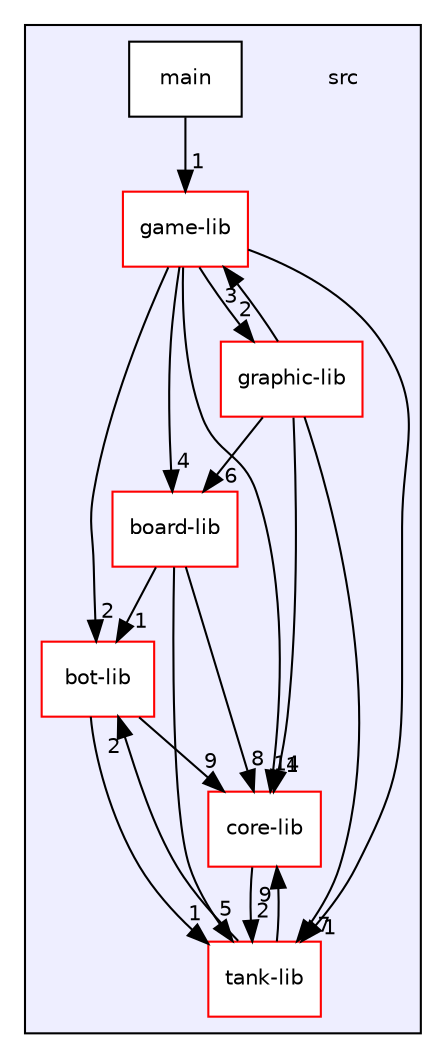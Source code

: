 digraph "/home/michal/proi/projekt2/22l-proi-projekt-jakomulski-budnik-owienko/src" {
  bgcolor=transparent;
  compound=true
  node [ fontsize="10", fontname="Helvetica"];
  edge [ labelfontsize="10", labelfontname="Helvetica"];
  subgraph clusterdir_68267d1309a1af8e8297ef4c3efbcdba {
    graph [ bgcolor="#eeeeff", pencolor="black", label="" URL="dir_68267d1309a1af8e8297ef4c3efbcdba.html"];
    dir_68267d1309a1af8e8297ef4c3efbcdba [shape=plaintext label="src"];
    dir_f9968d1aa079c8b4e4a8682b301a0233 [shape=box label="board-lib" color="red" fillcolor="white" style="filled" URL="dir_f9968d1aa079c8b4e4a8682b301a0233.html"];
    dir_bca8c228595a97e53e081df8126faa1b [shape=box label="bot-lib" color="red" fillcolor="white" style="filled" URL="dir_bca8c228595a97e53e081df8126faa1b.html"];
    dir_dd008488fb0da8829e2acca19721471d [shape=box label="core-lib" color="red" fillcolor="white" style="filled" URL="dir_dd008488fb0da8829e2acca19721471d.html"];
    dir_ababdeb7394d8224d3e296f78088442b [shape=box label="game-lib" color="red" fillcolor="white" style="filled" URL="dir_ababdeb7394d8224d3e296f78088442b.html"];
    dir_021a303b9ea6a16d17d203ae5eaa9600 [shape=box label="graphic-lib" color="red" fillcolor="white" style="filled" URL="dir_021a303b9ea6a16d17d203ae5eaa9600.html"];
    dir_5eb159725f84c66aafd839904a4acdd0 [shape=box label="main" color="black" fillcolor="white" style="filled" URL="dir_5eb159725f84c66aafd839904a4acdd0.html"];
    dir_09862807db2014add90ed94978e55931 [shape=box label="tank-lib" color="red" fillcolor="white" style="filled" URL="dir_09862807db2014add90ed94978e55931.html"];
  }
  dir_bca8c228595a97e53e081df8126faa1b->dir_09862807db2014add90ed94978e55931 [headlabel="1", labeldistance=1.5 headhref="dir_000003_000016.html"];
  dir_bca8c228595a97e53e081df8126faa1b->dir_dd008488fb0da8829e2acca19721471d [headlabel="9", labeldistance=1.5 headhref="dir_000003_000005.html"];
  dir_f9968d1aa079c8b4e4a8682b301a0233->dir_bca8c228595a97e53e081df8126faa1b [headlabel="1", labeldistance=1.5 headhref="dir_000001_000003.html"];
  dir_f9968d1aa079c8b4e4a8682b301a0233->dir_09862807db2014add90ed94978e55931 [headlabel="5", labeldistance=1.5 headhref="dir_000001_000016.html"];
  dir_f9968d1aa079c8b4e4a8682b301a0233->dir_dd008488fb0da8829e2acca19721471d [headlabel="8", labeldistance=1.5 headhref="dir_000001_000005.html"];
  dir_021a303b9ea6a16d17d203ae5eaa9600->dir_f9968d1aa079c8b4e4a8682b301a0233 [headlabel="6", labeldistance=1.5 headhref="dir_000009_000001.html"];
  dir_021a303b9ea6a16d17d203ae5eaa9600->dir_ababdeb7394d8224d3e296f78088442b [headlabel="3", labeldistance=1.5 headhref="dir_000009_000007.html"];
  dir_021a303b9ea6a16d17d203ae5eaa9600->dir_09862807db2014add90ed94978e55931 [headlabel="7", labeldistance=1.5 headhref="dir_000009_000016.html"];
  dir_021a303b9ea6a16d17d203ae5eaa9600->dir_dd008488fb0da8829e2acca19721471d [headlabel="1", labeldistance=1.5 headhref="dir_000009_000005.html"];
  dir_5eb159725f84c66aafd839904a4acdd0->dir_ababdeb7394d8224d3e296f78088442b [headlabel="1", labeldistance=1.5 headhref="dir_000015_000007.html"];
  dir_ababdeb7394d8224d3e296f78088442b->dir_bca8c228595a97e53e081df8126faa1b [headlabel="2", labeldistance=1.5 headhref="dir_000007_000003.html"];
  dir_ababdeb7394d8224d3e296f78088442b->dir_f9968d1aa079c8b4e4a8682b301a0233 [headlabel="4", labeldistance=1.5 headhref="dir_000007_000001.html"];
  dir_ababdeb7394d8224d3e296f78088442b->dir_021a303b9ea6a16d17d203ae5eaa9600 [headlabel="2", labeldistance=1.5 headhref="dir_000007_000009.html"];
  dir_ababdeb7394d8224d3e296f78088442b->dir_09862807db2014add90ed94978e55931 [headlabel="1", labeldistance=1.5 headhref="dir_000007_000016.html"];
  dir_ababdeb7394d8224d3e296f78088442b->dir_dd008488fb0da8829e2acca19721471d [headlabel="14", labeldistance=1.5 headhref="dir_000007_000005.html"];
  dir_09862807db2014add90ed94978e55931->dir_bca8c228595a97e53e081df8126faa1b [headlabel="2", labeldistance=1.5 headhref="dir_000016_000003.html"];
  dir_09862807db2014add90ed94978e55931->dir_dd008488fb0da8829e2acca19721471d [headlabel="9", labeldistance=1.5 headhref="dir_000016_000005.html"];
  dir_dd008488fb0da8829e2acca19721471d->dir_09862807db2014add90ed94978e55931 [headlabel="2", labeldistance=1.5 headhref="dir_000005_000016.html"];
}
